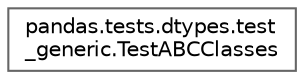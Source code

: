 digraph "Graphical Class Hierarchy"
{
 // LATEX_PDF_SIZE
  bgcolor="transparent";
  edge [fontname=Helvetica,fontsize=10,labelfontname=Helvetica,labelfontsize=10];
  node [fontname=Helvetica,fontsize=10,shape=box,height=0.2,width=0.4];
  rankdir="LR";
  Node0 [id="Node000000",label="pandas.tests.dtypes.test\l_generic.TestABCClasses",height=0.2,width=0.4,color="grey40", fillcolor="white", style="filled",URL="$df/d62/classpandas_1_1tests_1_1dtypes_1_1test__generic_1_1TestABCClasses.html",tooltip=" "];
}
